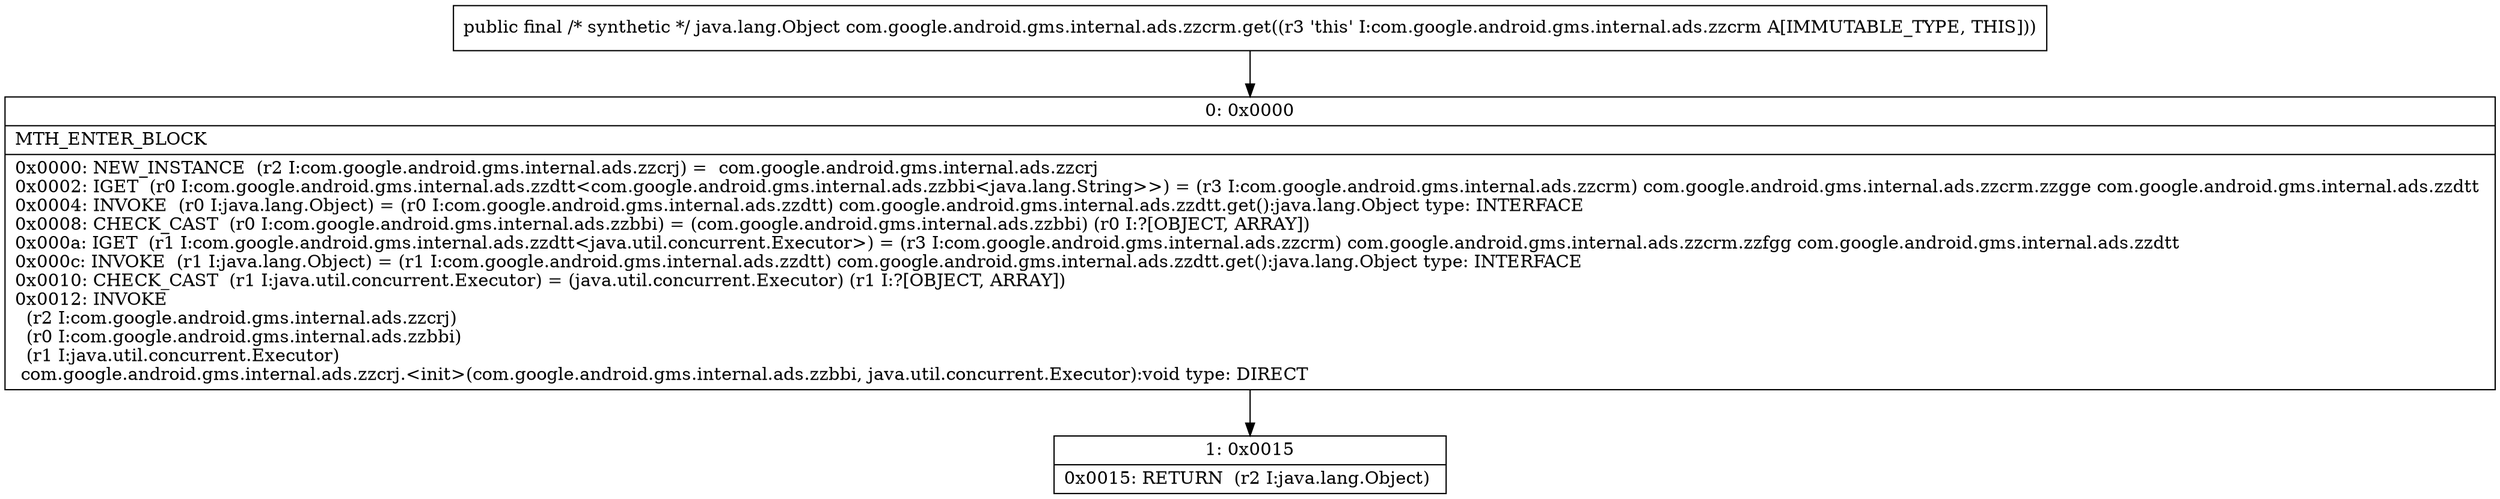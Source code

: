 digraph "CFG forcom.google.android.gms.internal.ads.zzcrm.get()Ljava\/lang\/Object;" {
Node_0 [shape=record,label="{0\:\ 0x0000|MTH_ENTER_BLOCK\l|0x0000: NEW_INSTANCE  (r2 I:com.google.android.gms.internal.ads.zzcrj) =  com.google.android.gms.internal.ads.zzcrj \l0x0002: IGET  (r0 I:com.google.android.gms.internal.ads.zzdtt\<com.google.android.gms.internal.ads.zzbbi\<java.lang.String\>\>) = (r3 I:com.google.android.gms.internal.ads.zzcrm) com.google.android.gms.internal.ads.zzcrm.zzgge com.google.android.gms.internal.ads.zzdtt \l0x0004: INVOKE  (r0 I:java.lang.Object) = (r0 I:com.google.android.gms.internal.ads.zzdtt) com.google.android.gms.internal.ads.zzdtt.get():java.lang.Object type: INTERFACE \l0x0008: CHECK_CAST  (r0 I:com.google.android.gms.internal.ads.zzbbi) = (com.google.android.gms.internal.ads.zzbbi) (r0 I:?[OBJECT, ARRAY]) \l0x000a: IGET  (r1 I:com.google.android.gms.internal.ads.zzdtt\<java.util.concurrent.Executor\>) = (r3 I:com.google.android.gms.internal.ads.zzcrm) com.google.android.gms.internal.ads.zzcrm.zzfgg com.google.android.gms.internal.ads.zzdtt \l0x000c: INVOKE  (r1 I:java.lang.Object) = (r1 I:com.google.android.gms.internal.ads.zzdtt) com.google.android.gms.internal.ads.zzdtt.get():java.lang.Object type: INTERFACE \l0x0010: CHECK_CAST  (r1 I:java.util.concurrent.Executor) = (java.util.concurrent.Executor) (r1 I:?[OBJECT, ARRAY]) \l0x0012: INVOKE  \l  (r2 I:com.google.android.gms.internal.ads.zzcrj)\l  (r0 I:com.google.android.gms.internal.ads.zzbbi)\l  (r1 I:java.util.concurrent.Executor)\l com.google.android.gms.internal.ads.zzcrj.\<init\>(com.google.android.gms.internal.ads.zzbbi, java.util.concurrent.Executor):void type: DIRECT \l}"];
Node_1 [shape=record,label="{1\:\ 0x0015|0x0015: RETURN  (r2 I:java.lang.Object) \l}"];
MethodNode[shape=record,label="{public final \/* synthetic *\/ java.lang.Object com.google.android.gms.internal.ads.zzcrm.get((r3 'this' I:com.google.android.gms.internal.ads.zzcrm A[IMMUTABLE_TYPE, THIS])) }"];
MethodNode -> Node_0;
Node_0 -> Node_1;
}


